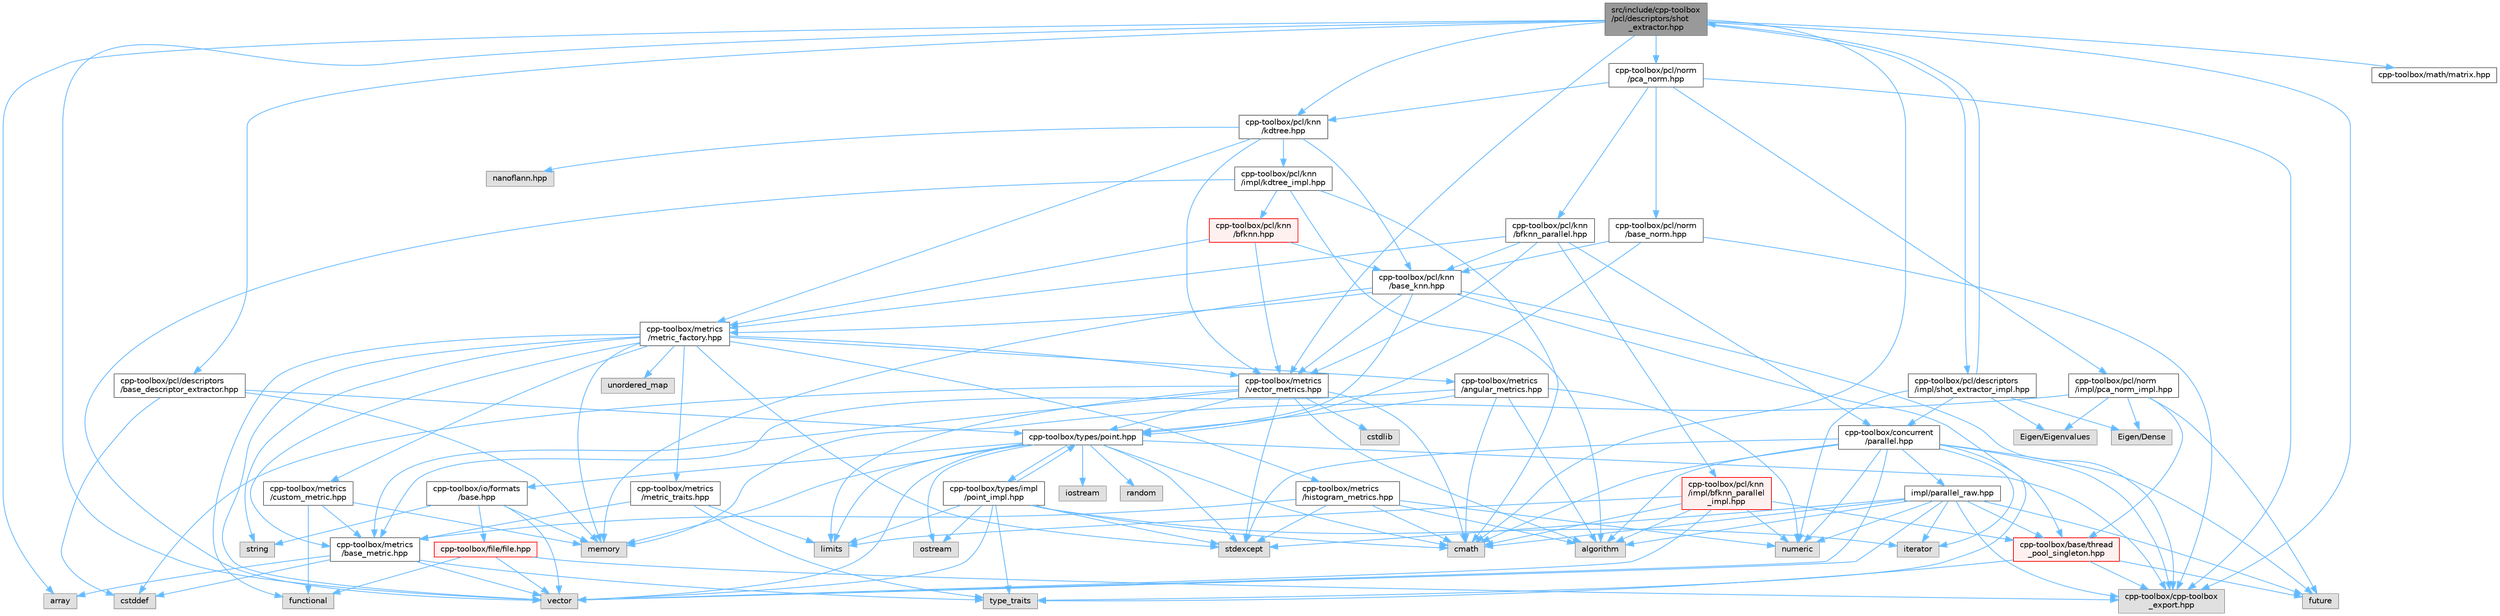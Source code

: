 digraph "src/include/cpp-toolbox/pcl/descriptors/shot_extractor.hpp"
{
 // LATEX_PDF_SIZE
  bgcolor="transparent";
  edge [fontname=Helvetica,fontsize=10,labelfontname=Helvetica,labelfontsize=10];
  node [fontname=Helvetica,fontsize=10,shape=box,height=0.2,width=0.4];
  Node1 [id="Node000001",label="src/include/cpp-toolbox\l/pcl/descriptors/shot\l_extractor.hpp",height=0.2,width=0.4,color="gray40", fillcolor="grey60", style="filled", fontcolor="black",tooltip=" "];
  Node1 -> Node2 [id="edge1_Node000001_Node000002",color="steelblue1",style="solid",tooltip=" "];
  Node2 [id="Node000002",label="array",height=0.2,width=0.4,color="grey60", fillcolor="#E0E0E0", style="filled",tooltip=" "];
  Node1 -> Node3 [id="edge2_Node000001_Node000003",color="steelblue1",style="solid",tooltip=" "];
  Node3 [id="Node000003",label="cmath",height=0.2,width=0.4,color="grey60", fillcolor="#E0E0E0", style="filled",tooltip=" "];
  Node1 -> Node4 [id="edge3_Node000001_Node000004",color="steelblue1",style="solid",tooltip=" "];
  Node4 [id="Node000004",label="vector",height=0.2,width=0.4,color="grey60", fillcolor="#E0E0E0", style="filled",tooltip=" "];
  Node1 -> Node5 [id="edge4_Node000001_Node000005",color="steelblue1",style="solid",tooltip=" "];
  Node5 [id="Node000005",label="cpp-toolbox/cpp-toolbox\l_export.hpp",height=0.2,width=0.4,color="grey60", fillcolor="#E0E0E0", style="filled",tooltip=" "];
  Node1 -> Node6 [id="edge5_Node000001_Node000006",color="steelblue1",style="solid",tooltip=" "];
  Node6 [id="Node000006",label="cpp-toolbox/math/matrix.hpp",height=0.2,width=0.4,color="grey40", fillcolor="white", style="filled",URL="$matrix_8hpp.html",tooltip=" "];
  Node1 -> Node7 [id="edge6_Node000001_Node000007",color="steelblue1",style="solid",tooltip=" "];
  Node7 [id="Node000007",label="cpp-toolbox/pcl/descriptors\l/base_descriptor_extractor.hpp",height=0.2,width=0.4,color="grey40", fillcolor="white", style="filled",URL="$base__descriptor__extractor_8hpp.html",tooltip=" "];
  Node7 -> Node8 [id="edge7_Node000007_Node000008",color="steelblue1",style="solid",tooltip=" "];
  Node8 [id="Node000008",label="cstddef",height=0.2,width=0.4,color="grey60", fillcolor="#E0E0E0", style="filled",tooltip=" "];
  Node7 -> Node9 [id="edge8_Node000007_Node000009",color="steelblue1",style="solid",tooltip=" "];
  Node9 [id="Node000009",label="memory",height=0.2,width=0.4,color="grey60", fillcolor="#E0E0E0", style="filled",tooltip=" "];
  Node7 -> Node10 [id="edge9_Node000007_Node000010",color="steelblue1",style="solid",tooltip=" "];
  Node10 [id="Node000010",label="cpp-toolbox/types/point.hpp",height=0.2,width=0.4,color="grey40", fillcolor="white", style="filled",URL="$point_8hpp.html",tooltip=" "];
  Node10 -> Node3 [id="edge10_Node000010_Node000003",color="steelblue1",style="solid",tooltip=" "];
  Node10 -> Node11 [id="edge11_Node000010_Node000011",color="steelblue1",style="solid",tooltip=" "];
  Node11 [id="Node000011",label="iostream",height=0.2,width=0.4,color="grey60", fillcolor="#E0E0E0", style="filled",tooltip=" "];
  Node10 -> Node12 [id="edge12_Node000010_Node000012",color="steelblue1",style="solid",tooltip=" "];
  Node12 [id="Node000012",label="limits",height=0.2,width=0.4,color="grey60", fillcolor="#E0E0E0", style="filled",tooltip=" "];
  Node10 -> Node9 [id="edge13_Node000010_Node000009",color="steelblue1",style="solid",tooltip=" "];
  Node10 -> Node13 [id="edge14_Node000010_Node000013",color="steelblue1",style="solid",tooltip=" "];
  Node13 [id="Node000013",label="ostream",height=0.2,width=0.4,color="grey60", fillcolor="#E0E0E0", style="filled",tooltip=" "];
  Node10 -> Node14 [id="edge15_Node000010_Node000014",color="steelblue1",style="solid",tooltip=" "];
  Node14 [id="Node000014",label="random",height=0.2,width=0.4,color="grey60", fillcolor="#E0E0E0", style="filled",tooltip=" "];
  Node10 -> Node15 [id="edge16_Node000010_Node000015",color="steelblue1",style="solid",tooltip=" "];
  Node15 [id="Node000015",label="stdexcept",height=0.2,width=0.4,color="grey60", fillcolor="#E0E0E0", style="filled",tooltip=" "];
  Node10 -> Node4 [id="edge17_Node000010_Node000004",color="steelblue1",style="solid",tooltip=" "];
  Node10 -> Node5 [id="edge18_Node000010_Node000005",color="steelblue1",style="solid",tooltip=" "];
  Node10 -> Node16 [id="edge19_Node000010_Node000016",color="steelblue1",style="solid",tooltip=" "];
  Node16 [id="Node000016",label="cpp-toolbox/io/formats\l/base.hpp",height=0.2,width=0.4,color="grey40", fillcolor="white", style="filled",URL="$io_2formats_2base_8hpp.html",tooltip=" "];
  Node16 -> Node9 [id="edge20_Node000016_Node000009",color="steelblue1",style="solid",tooltip=" "];
  Node16 -> Node17 [id="edge21_Node000016_Node000017",color="steelblue1",style="solid",tooltip=" "];
  Node17 [id="Node000017",label="string",height=0.2,width=0.4,color="grey60", fillcolor="#E0E0E0", style="filled",tooltip=" "];
  Node16 -> Node4 [id="edge22_Node000016_Node000004",color="steelblue1",style="solid",tooltip=" "];
  Node16 -> Node18 [id="edge23_Node000016_Node000018",color="steelblue1",style="solid",tooltip=" "];
  Node18 [id="Node000018",label="cpp-toolbox/file/file.hpp",height=0.2,width=0.4,color="red", fillcolor="#FFF0F0", style="filled",URL="$file_8hpp.html",tooltip=" "];
  Node18 -> Node20 [id="edge24_Node000018_Node000020",color="steelblue1",style="solid",tooltip=" "];
  Node20 [id="Node000020",label="functional",height=0.2,width=0.4,color="grey60", fillcolor="#E0E0E0", style="filled",tooltip=" "];
  Node18 -> Node4 [id="edge25_Node000018_Node000004",color="steelblue1",style="solid",tooltip=" "];
  Node18 -> Node5 [id="edge26_Node000018_Node000005",color="steelblue1",style="solid",tooltip=" "];
  Node10 -> Node26 [id="edge27_Node000010_Node000026",color="steelblue1",style="solid",tooltip=" "];
  Node26 [id="Node000026",label="cpp-toolbox/types/impl\l/point_impl.hpp",height=0.2,width=0.4,color="grey40", fillcolor="white", style="filled",URL="$point__impl_8hpp.html",tooltip=" "];
  Node26 -> Node3 [id="edge28_Node000026_Node000003",color="steelblue1",style="solid",tooltip=" "];
  Node26 -> Node27 [id="edge29_Node000026_Node000027",color="steelblue1",style="solid",tooltip=" "];
  Node27 [id="Node000027",label="iterator",height=0.2,width=0.4,color="grey60", fillcolor="#E0E0E0", style="filled",tooltip=" "];
  Node26 -> Node12 [id="edge30_Node000026_Node000012",color="steelblue1",style="solid",tooltip=" "];
  Node26 -> Node13 [id="edge31_Node000026_Node000013",color="steelblue1",style="solid",tooltip=" "];
  Node26 -> Node15 [id="edge32_Node000026_Node000015",color="steelblue1",style="solid",tooltip=" "];
  Node26 -> Node28 [id="edge33_Node000026_Node000028",color="steelblue1",style="solid",tooltip=" "];
  Node28 [id="Node000028",label="type_traits",height=0.2,width=0.4,color="grey60", fillcolor="#E0E0E0", style="filled",tooltip=" "];
  Node26 -> Node4 [id="edge34_Node000026_Node000004",color="steelblue1",style="solid",tooltip=" "];
  Node26 -> Node10 [id="edge35_Node000026_Node000010",color="steelblue1",style="solid",tooltip=" "];
  Node1 -> Node29 [id="edge36_Node000001_Node000029",color="steelblue1",style="solid",tooltip=" "];
  Node29 [id="Node000029",label="cpp-toolbox/pcl/knn\l/kdtree.hpp",height=0.2,width=0.4,color="grey40", fillcolor="white", style="filled",URL="$kdtree_8hpp.html",tooltip=" "];
  Node29 -> Node30 [id="edge37_Node000029_Node000030",color="steelblue1",style="solid",tooltip=" "];
  Node30 [id="Node000030",label="cpp-toolbox/pcl/knn\l/base_knn.hpp",height=0.2,width=0.4,color="grey40", fillcolor="white", style="filled",URL="$base__knn_8hpp.html",tooltip=" "];
  Node30 -> Node9 [id="edge38_Node000030_Node000009",color="steelblue1",style="solid",tooltip=" "];
  Node30 -> Node28 [id="edge39_Node000030_Node000028",color="steelblue1",style="solid",tooltip=" "];
  Node30 -> Node5 [id="edge40_Node000030_Node000005",color="steelblue1",style="solid",tooltip=" "];
  Node30 -> Node10 [id="edge41_Node000030_Node000010",color="steelblue1",style="solid",tooltip=" "];
  Node30 -> Node31 [id="edge42_Node000030_Node000031",color="steelblue1",style="solid",tooltip=" "];
  Node31 [id="Node000031",label="cpp-toolbox/metrics\l/vector_metrics.hpp",height=0.2,width=0.4,color="grey40", fillcolor="white", style="filled",URL="$vector__metrics_8hpp.html",tooltip=" "];
  Node31 -> Node32 [id="edge43_Node000031_Node000032",color="steelblue1",style="solid",tooltip=" "];
  Node32 [id="Node000032",label="algorithm",height=0.2,width=0.4,color="grey60", fillcolor="#E0E0E0", style="filled",tooltip=" "];
  Node31 -> Node3 [id="edge44_Node000031_Node000003",color="steelblue1",style="solid",tooltip=" "];
  Node31 -> Node8 [id="edge45_Node000031_Node000008",color="steelblue1",style="solid",tooltip=" "];
  Node31 -> Node33 [id="edge46_Node000031_Node000033",color="steelblue1",style="solid",tooltip=" "];
  Node33 [id="Node000033",label="cstdlib",height=0.2,width=0.4,color="grey60", fillcolor="#E0E0E0", style="filled",tooltip=" "];
  Node31 -> Node12 [id="edge47_Node000031_Node000012",color="steelblue1",style="solid",tooltip=" "];
  Node31 -> Node15 [id="edge48_Node000031_Node000015",color="steelblue1",style="solid",tooltip=" "];
  Node31 -> Node34 [id="edge49_Node000031_Node000034",color="steelblue1",style="solid",tooltip=" "];
  Node34 [id="Node000034",label="cpp-toolbox/metrics\l/base_metric.hpp",height=0.2,width=0.4,color="grey40", fillcolor="white", style="filled",URL="$base__metric_8hpp.html",tooltip=" "];
  Node34 -> Node8 [id="edge50_Node000034_Node000008",color="steelblue1",style="solid",tooltip=" "];
  Node34 -> Node4 [id="edge51_Node000034_Node000004",color="steelblue1",style="solid",tooltip=" "];
  Node34 -> Node2 [id="edge52_Node000034_Node000002",color="steelblue1",style="solid",tooltip=" "];
  Node34 -> Node28 [id="edge53_Node000034_Node000028",color="steelblue1",style="solid",tooltip=" "];
  Node31 -> Node10 [id="edge54_Node000031_Node000010",color="steelblue1",style="solid",tooltip=" "];
  Node30 -> Node35 [id="edge55_Node000030_Node000035",color="steelblue1",style="solid",tooltip=" "];
  Node35 [id="Node000035",label="cpp-toolbox/metrics\l/metric_factory.hpp",height=0.2,width=0.4,color="grey40", fillcolor="white", style="filled",URL="$metric__factory_8hpp.html",tooltip=" "];
  Node35 -> Node9 [id="edge56_Node000035_Node000009",color="steelblue1",style="solid",tooltip=" "];
  Node35 -> Node17 [id="edge57_Node000035_Node000017",color="steelblue1",style="solid",tooltip=" "];
  Node35 -> Node36 [id="edge58_Node000035_Node000036",color="steelblue1",style="solid",tooltip=" "];
  Node36 [id="Node000036",label="unordered_map",height=0.2,width=0.4,color="grey60", fillcolor="#E0E0E0", style="filled",tooltip=" "];
  Node35 -> Node20 [id="edge59_Node000035_Node000020",color="steelblue1",style="solid",tooltip=" "];
  Node35 -> Node15 [id="edge60_Node000035_Node000015",color="steelblue1",style="solid",tooltip=" "];
  Node35 -> Node4 [id="edge61_Node000035_Node000004",color="steelblue1",style="solid",tooltip=" "];
  Node35 -> Node34 [id="edge62_Node000035_Node000034",color="steelblue1",style="solid",tooltip=" "];
  Node35 -> Node37 [id="edge63_Node000035_Node000037",color="steelblue1",style="solid",tooltip=" "];
  Node37 [id="Node000037",label="cpp-toolbox/metrics\l/metric_traits.hpp",height=0.2,width=0.4,color="grey40", fillcolor="white", style="filled",URL="$metric__traits_8hpp.html",tooltip=" "];
  Node37 -> Node28 [id="edge64_Node000037_Node000028",color="steelblue1",style="solid",tooltip=" "];
  Node37 -> Node12 [id="edge65_Node000037_Node000012",color="steelblue1",style="solid",tooltip=" "];
  Node37 -> Node34 [id="edge66_Node000037_Node000034",color="steelblue1",style="solid",tooltip=" "];
  Node35 -> Node31 [id="edge67_Node000035_Node000031",color="steelblue1",style="solid",tooltip=" "];
  Node35 -> Node38 [id="edge68_Node000035_Node000038",color="steelblue1",style="solid",tooltip=" "];
  Node38 [id="Node000038",label="cpp-toolbox/metrics\l/histogram_metrics.hpp",height=0.2,width=0.4,color="grey40", fillcolor="white", style="filled",URL="$histogram__metrics_8hpp.html",tooltip=" "];
  Node38 -> Node32 [id="edge69_Node000038_Node000032",color="steelblue1",style="solid",tooltip=" "];
  Node38 -> Node3 [id="edge70_Node000038_Node000003",color="steelblue1",style="solid",tooltip=" "];
  Node38 -> Node39 [id="edge71_Node000038_Node000039",color="steelblue1",style="solid",tooltip=" "];
  Node39 [id="Node000039",label="numeric",height=0.2,width=0.4,color="grey60", fillcolor="#E0E0E0", style="filled",tooltip=" "];
  Node38 -> Node15 [id="edge72_Node000038_Node000015",color="steelblue1",style="solid",tooltip=" "];
  Node38 -> Node34 [id="edge73_Node000038_Node000034",color="steelblue1",style="solid",tooltip=" "];
  Node35 -> Node40 [id="edge74_Node000035_Node000040",color="steelblue1",style="solid",tooltip=" "];
  Node40 [id="Node000040",label="cpp-toolbox/metrics\l/angular_metrics.hpp",height=0.2,width=0.4,color="grey40", fillcolor="white", style="filled",URL="$angular__metrics_8hpp.html",tooltip=" "];
  Node40 -> Node32 [id="edge75_Node000040_Node000032",color="steelblue1",style="solid",tooltip=" "];
  Node40 -> Node3 [id="edge76_Node000040_Node000003",color="steelblue1",style="solid",tooltip=" "];
  Node40 -> Node39 [id="edge77_Node000040_Node000039",color="steelblue1",style="solid",tooltip=" "];
  Node40 -> Node34 [id="edge78_Node000040_Node000034",color="steelblue1",style="solid",tooltip=" "];
  Node40 -> Node10 [id="edge79_Node000040_Node000010",color="steelblue1",style="solid",tooltip=" "];
  Node35 -> Node41 [id="edge80_Node000035_Node000041",color="steelblue1",style="solid",tooltip=" "];
  Node41 [id="Node000041",label="cpp-toolbox/metrics\l/custom_metric.hpp",height=0.2,width=0.4,color="grey40", fillcolor="white", style="filled",URL="$custom__metric_8hpp.html",tooltip=" "];
  Node41 -> Node20 [id="edge81_Node000041_Node000020",color="steelblue1",style="solid",tooltip=" "];
  Node41 -> Node9 [id="edge82_Node000041_Node000009",color="steelblue1",style="solid",tooltip=" "];
  Node41 -> Node34 [id="edge83_Node000041_Node000034",color="steelblue1",style="solid",tooltip=" "];
  Node29 -> Node35 [id="edge84_Node000029_Node000035",color="steelblue1",style="solid",tooltip=" "];
  Node29 -> Node31 [id="edge85_Node000029_Node000031",color="steelblue1",style="solid",tooltip=" "];
  Node29 -> Node42 [id="edge86_Node000029_Node000042",color="steelblue1",style="solid",tooltip=" "];
  Node42 [id="Node000042",label="nanoflann.hpp",height=0.2,width=0.4,color="grey60", fillcolor="#E0E0E0", style="filled",tooltip=" "];
  Node29 -> Node43 [id="edge87_Node000029_Node000043",color="steelblue1",style="solid",tooltip=" "];
  Node43 [id="Node000043",label="cpp-toolbox/pcl/knn\l/impl/kdtree_impl.hpp",height=0.2,width=0.4,color="grey40", fillcolor="white", style="filled",URL="$kdtree__impl_8hpp.html",tooltip=" "];
  Node43 -> Node32 [id="edge88_Node000043_Node000032",color="steelblue1",style="solid",tooltip=" "];
  Node43 -> Node3 [id="edge89_Node000043_Node000003",color="steelblue1",style="solid",tooltip=" "];
  Node43 -> Node4 [id="edge90_Node000043_Node000004",color="steelblue1",style="solid",tooltip=" "];
  Node43 -> Node44 [id="edge91_Node000043_Node000044",color="steelblue1",style="solid",tooltip=" "];
  Node44 [id="Node000044",label="cpp-toolbox/pcl/knn\l/bfknn.hpp",height=0.2,width=0.4,color="red", fillcolor="#FFF0F0", style="filled",URL="$bfknn_8hpp.html",tooltip=" "];
  Node44 -> Node30 [id="edge92_Node000044_Node000030",color="steelblue1",style="solid",tooltip=" "];
  Node44 -> Node35 [id="edge93_Node000044_Node000035",color="steelblue1",style="solid",tooltip=" "];
  Node44 -> Node31 [id="edge94_Node000044_Node000031",color="steelblue1",style="solid",tooltip=" "];
  Node1 -> Node47 [id="edge95_Node000001_Node000047",color="steelblue1",style="solid",tooltip=" "];
  Node47 [id="Node000047",label="cpp-toolbox/pcl/norm\l/pca_norm.hpp",height=0.2,width=0.4,color="grey40", fillcolor="white", style="filled",URL="$pca__norm_8hpp.html",tooltip=" "];
  Node47 -> Node5 [id="edge96_Node000047_Node000005",color="steelblue1",style="solid",tooltip=" "];
  Node47 -> Node48 [id="edge97_Node000047_Node000048",color="steelblue1",style="solid",tooltip=" "];
  Node48 [id="Node000048",label="cpp-toolbox/pcl/knn\l/bfknn_parallel.hpp",height=0.2,width=0.4,color="grey40", fillcolor="white", style="filled",URL="$bfknn__parallel_8hpp.html",tooltip=" "];
  Node48 -> Node49 [id="edge98_Node000048_Node000049",color="steelblue1",style="solid",tooltip=" "];
  Node49 [id="Node000049",label="cpp-toolbox/concurrent\l/parallel.hpp",height=0.2,width=0.4,color="grey40", fillcolor="white", style="filled",URL="$parallel_8hpp.html",tooltip=" "];
  Node49 -> Node32 [id="edge99_Node000049_Node000032",color="steelblue1",style="solid",tooltip=" "];
  Node49 -> Node3 [id="edge100_Node000049_Node000003",color="steelblue1",style="solid",tooltip=" "];
  Node49 -> Node50 [id="edge101_Node000049_Node000050",color="steelblue1",style="solid",tooltip=" "];
  Node50 [id="Node000050",label="future",height=0.2,width=0.4,color="grey60", fillcolor="#E0E0E0", style="filled",tooltip=" "];
  Node49 -> Node27 [id="edge102_Node000049_Node000027",color="steelblue1",style="solid",tooltip=" "];
  Node49 -> Node39 [id="edge103_Node000049_Node000039",color="steelblue1",style="solid",tooltip=" "];
  Node49 -> Node15 [id="edge104_Node000049_Node000015",color="steelblue1",style="solid",tooltip=" "];
  Node49 -> Node4 [id="edge105_Node000049_Node000004",color="steelblue1",style="solid",tooltip=" "];
  Node49 -> Node5 [id="edge106_Node000049_Node000005",color="steelblue1",style="solid",tooltip=" "];
  Node49 -> Node51 [id="edge107_Node000049_Node000051",color="steelblue1",style="solid",tooltip=" "];
  Node51 [id="Node000051",label="cpp-toolbox/base/thread\l_pool_singleton.hpp",height=0.2,width=0.4,color="red", fillcolor="#FFF0F0", style="filled",URL="$thread__pool__singleton_8hpp.html",tooltip=" "];
  Node51 -> Node50 [id="edge108_Node000051_Node000050",color="steelblue1",style="solid",tooltip=" "];
  Node51 -> Node28 [id="edge109_Node000051_Node000028",color="steelblue1",style="solid",tooltip=" "];
  Node51 -> Node5 [id="edge110_Node000051_Node000005",color="steelblue1",style="solid",tooltip=" "];
  Node49 -> Node59 [id="edge111_Node000049_Node000059",color="steelblue1",style="solid",tooltip=" "];
  Node59 [id="Node000059",label="impl/parallel_raw.hpp",height=0.2,width=0.4,color="grey40", fillcolor="white", style="filled",URL="$parallel__raw_8hpp.html",tooltip=" "];
  Node59 -> Node32 [id="edge112_Node000059_Node000032",color="steelblue1",style="solid",tooltip=" "];
  Node59 -> Node3 [id="edge113_Node000059_Node000003",color="steelblue1",style="solid",tooltip=" "];
  Node59 -> Node50 [id="edge114_Node000059_Node000050",color="steelblue1",style="solid",tooltip=" "];
  Node59 -> Node27 [id="edge115_Node000059_Node000027",color="steelblue1",style="solid",tooltip=" "];
  Node59 -> Node39 [id="edge116_Node000059_Node000039",color="steelblue1",style="solid",tooltip=" "];
  Node59 -> Node15 [id="edge117_Node000059_Node000015",color="steelblue1",style="solid",tooltip=" "];
  Node59 -> Node4 [id="edge118_Node000059_Node000004",color="steelblue1",style="solid",tooltip=" "];
  Node59 -> Node51 [id="edge119_Node000059_Node000051",color="steelblue1",style="solid",tooltip=" "];
  Node59 -> Node5 [id="edge120_Node000059_Node000005",color="steelblue1",style="solid",tooltip=" "];
  Node48 -> Node30 [id="edge121_Node000048_Node000030",color="steelblue1",style="solid",tooltip=" "];
  Node48 -> Node35 [id="edge122_Node000048_Node000035",color="steelblue1",style="solid",tooltip=" "];
  Node48 -> Node31 [id="edge123_Node000048_Node000031",color="steelblue1",style="solid",tooltip=" "];
  Node48 -> Node60 [id="edge124_Node000048_Node000060",color="steelblue1",style="solid",tooltip=" "];
  Node60 [id="Node000060",label="cpp-toolbox/pcl/knn\l/impl/bfknn_parallel\l_impl.hpp",height=0.2,width=0.4,color="red", fillcolor="#FFF0F0", style="filled",URL="$bfknn__parallel__impl_8hpp.html",tooltip=" "];
  Node60 -> Node32 [id="edge125_Node000060_Node000032",color="steelblue1",style="solid",tooltip=" "];
  Node60 -> Node3 [id="edge126_Node000060_Node000003",color="steelblue1",style="solid",tooltip=" "];
  Node60 -> Node12 [id="edge127_Node000060_Node000012",color="steelblue1",style="solid",tooltip=" "];
  Node60 -> Node39 [id="edge128_Node000060_Node000039",color="steelblue1",style="solid",tooltip=" "];
  Node60 -> Node4 [id="edge129_Node000060_Node000004",color="steelblue1",style="solid",tooltip=" "];
  Node60 -> Node51 [id="edge130_Node000060_Node000051",color="steelblue1",style="solid",tooltip=" "];
  Node47 -> Node29 [id="edge131_Node000047_Node000029",color="steelblue1",style="solid",tooltip=" "];
  Node47 -> Node61 [id="edge132_Node000047_Node000061",color="steelblue1",style="solid",tooltip=" "];
  Node61 [id="Node000061",label="cpp-toolbox/pcl/norm\l/base_norm.hpp",height=0.2,width=0.4,color="grey40", fillcolor="white", style="filled",URL="$base__norm_8hpp.html",tooltip=" "];
  Node61 -> Node5 [id="edge133_Node000061_Node000005",color="steelblue1",style="solid",tooltip=" "];
  Node61 -> Node30 [id="edge134_Node000061_Node000030",color="steelblue1",style="solid",tooltip=" "];
  Node61 -> Node10 [id="edge135_Node000061_Node000010",color="steelblue1",style="solid",tooltip=" "];
  Node47 -> Node62 [id="edge136_Node000047_Node000062",color="steelblue1",style="solid",tooltip=" "];
  Node62 [id="Node000062",label="cpp-toolbox/pcl/norm\l/impl/pca_norm_impl.hpp",height=0.2,width=0.4,color="grey40", fillcolor="white", style="filled",URL="$pca__norm__impl_8hpp.html",tooltip=" "];
  Node62 -> Node63 [id="edge137_Node000062_Node000063",color="steelblue1",style="solid",tooltip=" "];
  Node63 [id="Node000063",label="Eigen/Dense",height=0.2,width=0.4,color="grey60", fillcolor="#E0E0E0", style="filled",tooltip=" "];
  Node62 -> Node64 [id="edge138_Node000062_Node000064",color="steelblue1",style="solid",tooltip=" "];
  Node64 [id="Node000064",label="Eigen/Eigenvalues",height=0.2,width=0.4,color="grey60", fillcolor="#E0E0E0", style="filled",tooltip=" "];
  Node62 -> Node51 [id="edge139_Node000062_Node000051",color="steelblue1",style="solid",tooltip=" "];
  Node62 -> Node50 [id="edge140_Node000062_Node000050",color="steelblue1",style="solid",tooltip=" "];
  Node62 -> Node9 [id="edge141_Node000062_Node000009",color="steelblue1",style="solid",tooltip=" "];
  Node1 -> Node31 [id="edge142_Node000001_Node000031",color="steelblue1",style="solid",tooltip=" "];
  Node1 -> Node65 [id="edge143_Node000001_Node000065",color="steelblue1",style="solid",tooltip=" "];
  Node65 [id="Node000065",label="cpp-toolbox/pcl/descriptors\l/impl/shot_extractor_impl.hpp",height=0.2,width=0.4,color="grey40", fillcolor="white", style="filled",URL="$shot__extractor__impl_8hpp.html",tooltip=" "];
  Node65 -> Node1 [id="edge144_Node000065_Node000001",color="steelblue1",style="solid",tooltip=" "];
  Node65 -> Node39 [id="edge145_Node000065_Node000039",color="steelblue1",style="solid",tooltip=" "];
  Node65 -> Node49 [id="edge146_Node000065_Node000049",color="steelblue1",style="solid",tooltip=" "];
  Node65 -> Node63 [id="edge147_Node000065_Node000063",color="steelblue1",style="solid",tooltip=" "];
  Node65 -> Node64 [id="edge148_Node000065_Node000064",color="steelblue1",style="solid",tooltip=" "];
}
